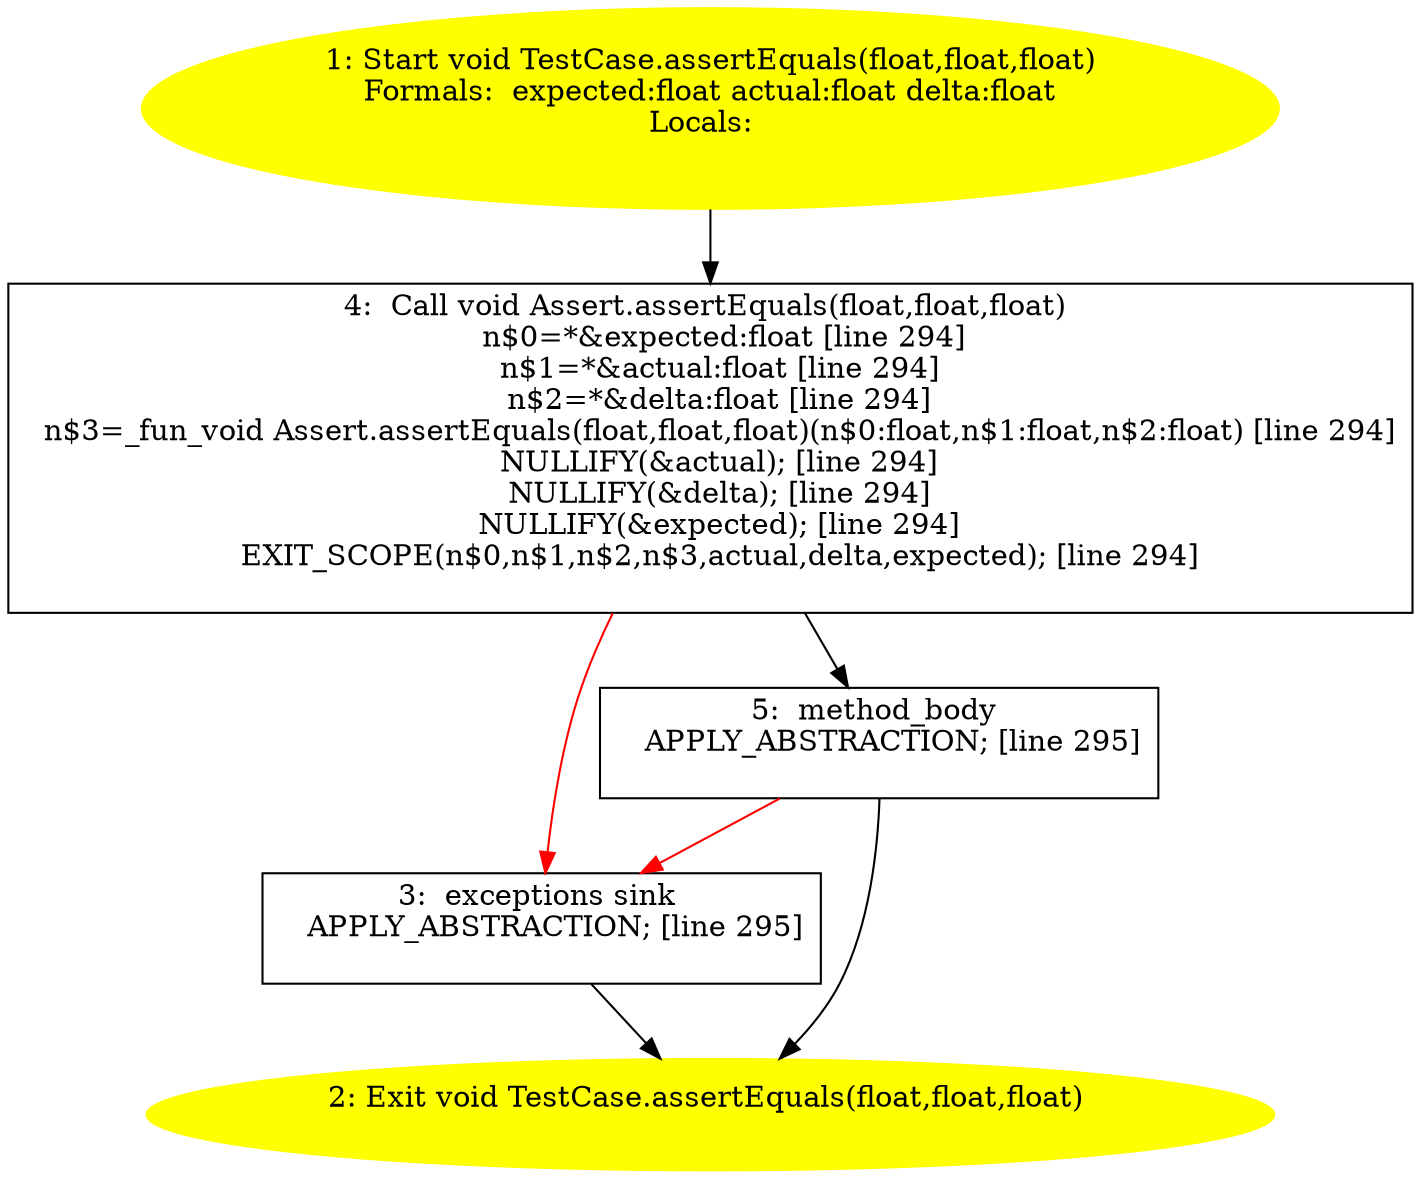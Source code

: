 /* @generated */
digraph cfg {
"junit.framework.TestCase.assertEquals(float,float,float):void.99ed4549d4688baf1e21b39f281bab91_1" [label="1: Start void TestCase.assertEquals(float,float,float)\nFormals:  expected:float actual:float delta:float\nLocals:  \n  " color=yellow style=filled]
	

	 "junit.framework.TestCase.assertEquals(float,float,float):void.99ed4549d4688baf1e21b39f281bab91_1" -> "junit.framework.TestCase.assertEquals(float,float,float):void.99ed4549d4688baf1e21b39f281bab91_4" ;
"junit.framework.TestCase.assertEquals(float,float,float):void.99ed4549d4688baf1e21b39f281bab91_2" [label="2: Exit void TestCase.assertEquals(float,float,float) \n  " color=yellow style=filled]
	

"junit.framework.TestCase.assertEquals(float,float,float):void.99ed4549d4688baf1e21b39f281bab91_3" [label="3:  exceptions sink \n   APPLY_ABSTRACTION; [line 295]\n " shape="box"]
	

	 "junit.framework.TestCase.assertEquals(float,float,float):void.99ed4549d4688baf1e21b39f281bab91_3" -> "junit.framework.TestCase.assertEquals(float,float,float):void.99ed4549d4688baf1e21b39f281bab91_2" ;
"junit.framework.TestCase.assertEquals(float,float,float):void.99ed4549d4688baf1e21b39f281bab91_4" [label="4:  Call void Assert.assertEquals(float,float,float) \n   n$0=*&expected:float [line 294]\n  n$1=*&actual:float [line 294]\n  n$2=*&delta:float [line 294]\n  n$3=_fun_void Assert.assertEquals(float,float,float)(n$0:float,n$1:float,n$2:float) [line 294]\n  NULLIFY(&actual); [line 294]\n  NULLIFY(&delta); [line 294]\n  NULLIFY(&expected); [line 294]\n  EXIT_SCOPE(n$0,n$1,n$2,n$3,actual,delta,expected); [line 294]\n " shape="box"]
	

	 "junit.framework.TestCase.assertEquals(float,float,float):void.99ed4549d4688baf1e21b39f281bab91_4" -> "junit.framework.TestCase.assertEquals(float,float,float):void.99ed4549d4688baf1e21b39f281bab91_5" ;
	 "junit.framework.TestCase.assertEquals(float,float,float):void.99ed4549d4688baf1e21b39f281bab91_4" -> "junit.framework.TestCase.assertEquals(float,float,float):void.99ed4549d4688baf1e21b39f281bab91_3" [color="red" ];
"junit.framework.TestCase.assertEquals(float,float,float):void.99ed4549d4688baf1e21b39f281bab91_5" [label="5:  method_body \n   APPLY_ABSTRACTION; [line 295]\n " shape="box"]
	

	 "junit.framework.TestCase.assertEquals(float,float,float):void.99ed4549d4688baf1e21b39f281bab91_5" -> "junit.framework.TestCase.assertEquals(float,float,float):void.99ed4549d4688baf1e21b39f281bab91_2" ;
	 "junit.framework.TestCase.assertEquals(float,float,float):void.99ed4549d4688baf1e21b39f281bab91_5" -> "junit.framework.TestCase.assertEquals(float,float,float):void.99ed4549d4688baf1e21b39f281bab91_3" [color="red" ];
}

